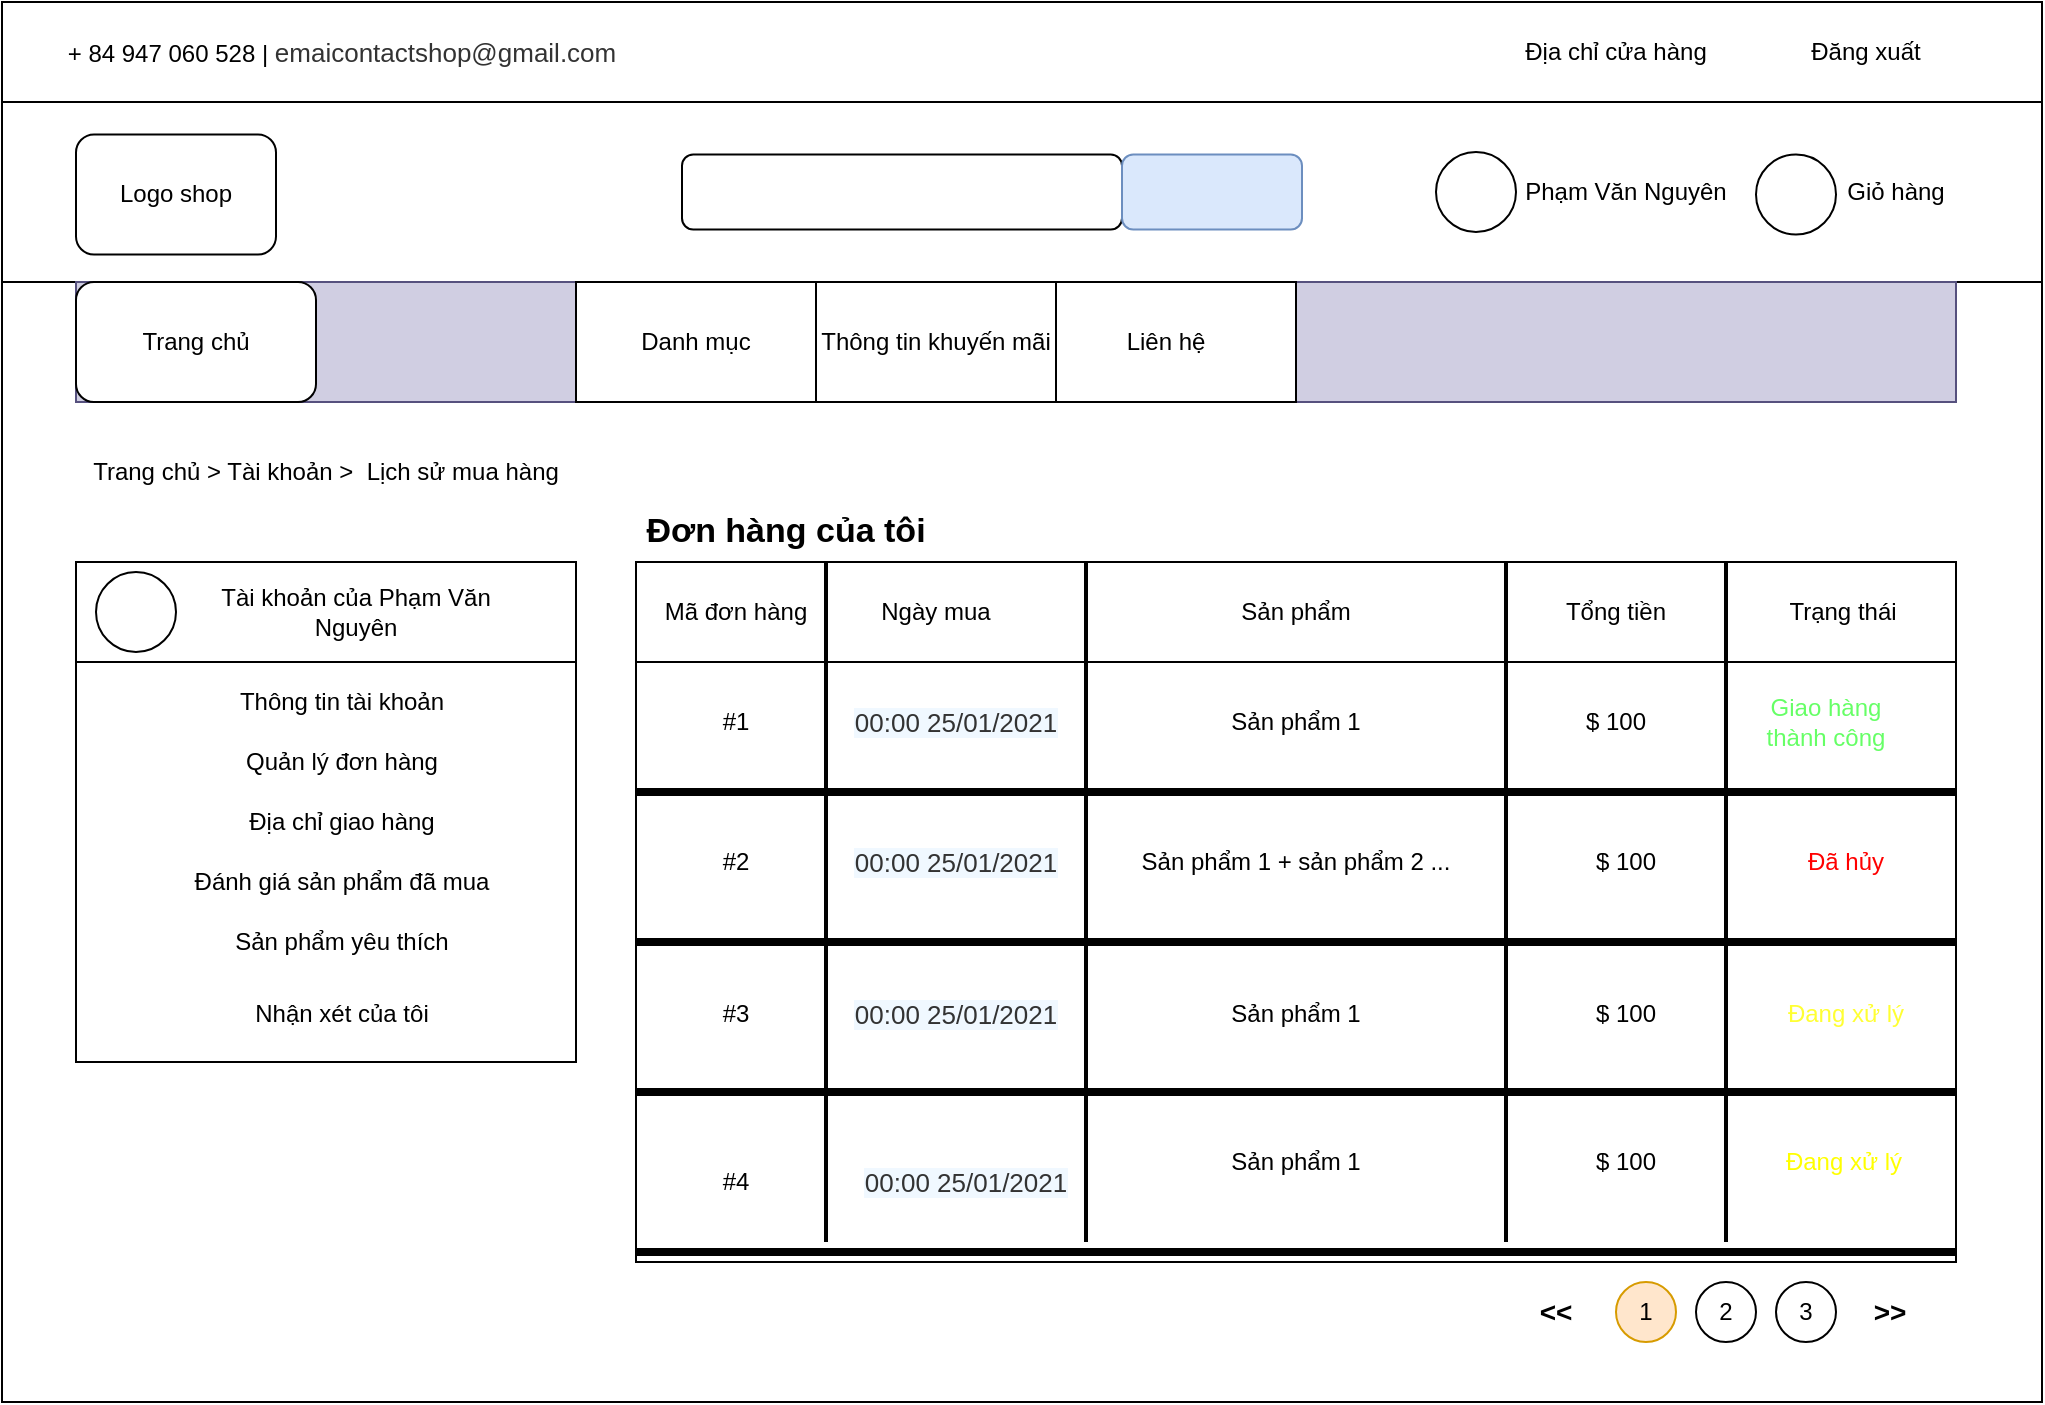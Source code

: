 <mxfile version="14.7.1" type="device"><diagram id="0QtqX7DAjQFlwyddv7q7" name="Page-1"><mxGraphModel dx="1865" dy="1690" grid="1" gridSize="10" guides="1" tooltips="1" connect="1" arrows="1" fold="1" page="1" pageScale="1" pageWidth="827" pageHeight="1169" math="0" shadow="0"><root><mxCell id="0"/><mxCell id="1" parent="0"/><mxCell id="bX4ZMoUYH5Dh1zoMPOdm-1" value="" style="rounded=0;whiteSpace=wrap;html=1;" parent="1" vertex="1"><mxGeometry x="-97" y="-1090" width="1020" height="700" as="geometry"/></mxCell><mxCell id="bX4ZMoUYH5Dh1zoMPOdm-2" value="" style="rounded=0;whiteSpace=wrap;html=1;" parent="1" vertex="1"><mxGeometry x="-97" y="-1090" width="1020" height="50" as="geometry"/></mxCell><mxCell id="bX4ZMoUYH5Dh1zoMPOdm-3" value="+ 84 947 060 528 |&amp;nbsp;&lt;span style=&quot;color: rgb(51 , 51 , 51) ; font-size: 13px ; background-color: rgb(255 , 255 , 255) ; font-family: &amp;#34;poppins&amp;#34; , sans-serif ; text-align: left&quot;&gt;emaicontactshop@gmail.com&lt;/span&gt;" style="text;html=1;strokeColor=none;fillColor=none;align=center;verticalAlign=middle;whiteSpace=wrap;rounded=0;" parent="1" vertex="1"><mxGeometry x="-97" y="-1080" width="340" height="30" as="geometry"/></mxCell><mxCell id="bX4ZMoUYH5Dh1zoMPOdm-4" value="Địa chỉ cửa hàng" style="text;html=1;align=center;verticalAlign=middle;whiteSpace=wrap;rounded=0;noLabel=0;shadow=0;glass=0;" parent="1" vertex="1"><mxGeometry x="650" y="-1077.5" width="120" height="25" as="geometry"/></mxCell><mxCell id="bX4ZMoUYH5Dh1zoMPOdm-5" value="Đăng xuất" style="text;html=1;strokeColor=none;fillColor=none;align=center;verticalAlign=middle;whiteSpace=wrap;rounded=0;" parent="1" vertex="1"><mxGeometry x="800" y="-1075" width="70" height="20" as="geometry"/></mxCell><mxCell id="bX4ZMoUYH5Dh1zoMPOdm-6" value="" style="rounded=0;whiteSpace=wrap;html=1;shadow=0;glass=0;" parent="1" vertex="1"><mxGeometry x="-97" y="-1040" width="1020" height="90" as="geometry"/></mxCell><mxCell id="bX4ZMoUYH5Dh1zoMPOdm-7" value="" style="rounded=1;whiteSpace=wrap;html=1;shadow=0;glass=0;" parent="1" vertex="1"><mxGeometry x="-60" y="-1023.75" width="100" height="60" as="geometry"/></mxCell><mxCell id="bX4ZMoUYH5Dh1zoMPOdm-8" value="" style="rounded=1;whiteSpace=wrap;html=1;shadow=0;glass=0;" parent="1" vertex="1"><mxGeometry x="243" y="-1013.75" width="220" height="37.5" as="geometry"/></mxCell><mxCell id="bX4ZMoUYH5Dh1zoMPOdm-9" value="" style="rounded=1;whiteSpace=wrap;html=1;shadow=0;glass=0;fillColor=#dae8fc;strokeColor=#6c8ebf;" parent="1" vertex="1"><mxGeometry x="463" y="-1013.75" width="90" height="37.5" as="geometry"/></mxCell><mxCell id="bX4ZMoUYH5Dh1zoMPOdm-10" value="" style="ellipse;whiteSpace=wrap;html=1;aspect=fixed;rounded=0;shadow=0;glass=0;" parent="1" vertex="1"><mxGeometry x="620" y="-1015" width="40" height="40" as="geometry"/></mxCell><mxCell id="bX4ZMoUYH5Dh1zoMPOdm-11" value="" style="ellipse;whiteSpace=wrap;html=1;aspect=fixed;rounded=0;shadow=0;glass=0;" parent="1" vertex="1"><mxGeometry x="780" y="-1013.75" width="40" height="40" as="geometry"/></mxCell><mxCell id="bX4ZMoUYH5Dh1zoMPOdm-12" value="Phạm Văn Nguyên" style="text;html=1;strokeColor=none;fillColor=none;align=center;verticalAlign=middle;whiteSpace=wrap;rounded=0;shadow=0;glass=0;" parent="1" vertex="1"><mxGeometry x="660" y="-1005" width="110" height="20" as="geometry"/></mxCell><mxCell id="bX4ZMoUYH5Dh1zoMPOdm-13" value="Giỏ hàng" style="text;html=1;strokeColor=none;fillColor=none;align=center;verticalAlign=middle;whiteSpace=wrap;rounded=0;shadow=0;glass=0;" parent="1" vertex="1"><mxGeometry x="820" y="-1005" width="60" height="20" as="geometry"/></mxCell><mxCell id="bX4ZMoUYH5Dh1zoMPOdm-14" value="Logo shop" style="text;html=1;strokeColor=none;fillColor=none;align=center;verticalAlign=middle;whiteSpace=wrap;rounded=0;shadow=0;glass=0;" parent="1" vertex="1"><mxGeometry x="-40" y="-1003.75" width="60" height="20" as="geometry"/></mxCell><mxCell id="bX4ZMoUYH5Dh1zoMPOdm-15" value="" style="rounded=0;whiteSpace=wrap;html=1;shadow=0;glass=0;fillColor=#d0cee2;strokeColor=#56517e;" parent="1" vertex="1"><mxGeometry x="-60" y="-950" width="940" height="60" as="geometry"/></mxCell><mxCell id="bX4ZMoUYH5Dh1zoMPOdm-16" value="" style="rounded=1;whiteSpace=wrap;html=1;shadow=0;glass=0;" parent="1" vertex="1"><mxGeometry x="-60" y="-950" width="120" height="60" as="geometry"/></mxCell><mxCell id="bX4ZMoUYH5Dh1zoMPOdm-17" value="" style="rounded=0;whiteSpace=wrap;html=1;shadow=0;glass=0;" parent="1" vertex="1"><mxGeometry x="190" y="-950" width="120" height="60" as="geometry"/></mxCell><mxCell id="bX4ZMoUYH5Dh1zoMPOdm-18" value="" style="rounded=0;whiteSpace=wrap;html=1;shadow=0;glass=0;" parent="1" vertex="1"><mxGeometry x="310" y="-950" width="120" height="60" as="geometry"/></mxCell><mxCell id="bX4ZMoUYH5Dh1zoMPOdm-19" value="" style="rounded=0;whiteSpace=wrap;html=1;shadow=0;glass=0;" parent="1" vertex="1"><mxGeometry x="430" y="-950" width="120" height="60" as="geometry"/></mxCell><mxCell id="bX4ZMoUYH5Dh1zoMPOdm-20" value="Trang chủ" style="text;html=1;strokeColor=none;fillColor=none;align=center;verticalAlign=middle;whiteSpace=wrap;rounded=0;shadow=0;glass=0;" parent="1" vertex="1"><mxGeometry x="-50" y="-930" width="100" height="20" as="geometry"/></mxCell><mxCell id="bX4ZMoUYH5Dh1zoMPOdm-21" value="Danh mục" style="text;html=1;strokeColor=none;fillColor=none;align=center;verticalAlign=middle;whiteSpace=wrap;rounded=0;shadow=0;glass=0;" parent="1" vertex="1"><mxGeometry x="205" y="-930" width="90" height="20" as="geometry"/></mxCell><mxCell id="bX4ZMoUYH5Dh1zoMPOdm-22" value="Thông tin khuyến mãi" style="text;html=1;strokeColor=none;fillColor=none;align=center;verticalAlign=middle;whiteSpace=wrap;rounded=0;shadow=0;glass=0;" parent="1" vertex="1"><mxGeometry x="310" y="-930" width="120" height="20" as="geometry"/></mxCell><mxCell id="bX4ZMoUYH5Dh1zoMPOdm-23" value="Liên hệ" style="text;html=1;strokeColor=none;fillColor=none;align=center;verticalAlign=middle;whiteSpace=wrap;rounded=0;shadow=0;glass=0;" parent="1" vertex="1"><mxGeometry x="440" y="-930" width="90" height="20" as="geometry"/></mxCell><mxCell id="bX4ZMoUYH5Dh1zoMPOdm-24" value="Trang chủ &amp;gt; Tài khoản &amp;gt;&amp;nbsp; Lịch sử mua hàng&lt;span style=&quot;color: rgba(0 , 0 , 0 , 0) ; font-family: monospace ; font-size: 0px&quot;&gt;%3CmxGraphModel%3E%3Croot%3E%3CmxCell%20id%3D%220%22%2F%3E%3CmxCell%20id%3D%221%22%20parent%3D%220%22%2F%3E%3CmxCell%20id%3D%222%22%20value%3D%22Trang%20ch%E1%BB%A7%20%26amp%3Bgt%3B%20Gi%E1%BB%8F%20h%C3%A0ng%22%20style%3D%22text%3Bhtml%3D1%3BstrokeColor%3Dnone%3BfillColor%3Dnone%3Balign%3Dcenter%3BverticalAlign%3Dmiddle%3BwhiteSpace%3Dwrap%3Brounded%3D0%3B%22%20vertex%3D%221%22%20parent%3D%221%22%3E%3CmxGeometry%20x%3D%22-40%22%20y%3D%22-870%22%20width%3D%22130%22%20height%3D%2230%22%20as%3D%22geometry%22%2F%3E%3C%2FmxCell%3E%3C%2Froot%3E%3C%2FmxGraphModel%3E&lt;/span&gt;" style="text;html=1;strokeColor=none;fillColor=none;align=center;verticalAlign=middle;whiteSpace=wrap;rounded=0;" parent="1" vertex="1"><mxGeometry x="-55" y="-870" width="240" height="30" as="geometry"/></mxCell><mxCell id="bX4ZMoUYH5Dh1zoMPOdm-38" value="" style="rounded=0;whiteSpace=wrap;html=1;" parent="1" vertex="1"><mxGeometry x="-60" y="-810" width="250" height="250" as="geometry"/></mxCell><mxCell id="bX4ZMoUYH5Dh1zoMPOdm-39" value="" style="rounded=0;whiteSpace=wrap;html=1;" parent="1" vertex="1"><mxGeometry x="-60" y="-810" width="250" height="50" as="geometry"/></mxCell><mxCell id="bX4ZMoUYH5Dh1zoMPOdm-40" value="" style="ellipse;whiteSpace=wrap;html=1;aspect=fixed;" parent="1" vertex="1"><mxGeometry x="-50" y="-805" width="40" height="40" as="geometry"/></mxCell><mxCell id="bX4ZMoUYH5Dh1zoMPOdm-41" value="Tài khoản của Phạm Văn Nguyên" style="text;html=1;strokeColor=none;fillColor=none;align=center;verticalAlign=middle;whiteSpace=wrap;rounded=0;" parent="1" vertex="1"><mxGeometry x="-10" y="-795" width="180" height="20" as="geometry"/></mxCell><mxCell id="bX4ZMoUYH5Dh1zoMPOdm-42" value="Thông tin tài khoản" style="text;html=1;strokeColor=none;fillColor=none;align=center;verticalAlign=middle;whiteSpace=wrap;rounded=0;" parent="1" vertex="1"><mxGeometry x="-32" y="-750" width="210" height="20" as="geometry"/></mxCell><mxCell id="bX4ZMoUYH5Dh1zoMPOdm-43" value="Quản lý đơn hàng" style="text;html=1;strokeColor=none;fillColor=none;align=center;verticalAlign=middle;whiteSpace=wrap;rounded=0;" parent="1" vertex="1"><mxGeometry x="-32" y="-720" width="210" height="20" as="geometry"/></mxCell><mxCell id="bX4ZMoUYH5Dh1zoMPOdm-44" value="Địa chỉ giao hàng" style="text;html=1;strokeColor=none;fillColor=none;align=center;verticalAlign=middle;whiteSpace=wrap;rounded=0;" parent="1" vertex="1"><mxGeometry x="-32" y="-690" width="210" height="20" as="geometry"/></mxCell><mxCell id="bX4ZMoUYH5Dh1zoMPOdm-45" value="Đánh giá sản phẩm đã mua" style="text;html=1;strokeColor=none;fillColor=none;align=center;verticalAlign=middle;whiteSpace=wrap;rounded=0;" parent="1" vertex="1"><mxGeometry x="-32" y="-660" width="210" height="20" as="geometry"/></mxCell><mxCell id="bX4ZMoUYH5Dh1zoMPOdm-46" value="Sản phẩm yêu thích" style="text;html=1;strokeColor=none;fillColor=none;align=center;verticalAlign=middle;whiteSpace=wrap;rounded=0;" parent="1" vertex="1"><mxGeometry x="-32" y="-630" width="210" height="20" as="geometry"/></mxCell><mxCell id="bX4ZMoUYH5Dh1zoMPOdm-47" value="Nhận xét của tôi" style="text;html=1;strokeColor=none;fillColor=none;align=center;verticalAlign=middle;whiteSpace=wrap;rounded=0;" parent="1" vertex="1"><mxGeometry x="-32" y="-594" width="210" height="20" as="geometry"/></mxCell><mxCell id="bX4ZMoUYH5Dh1zoMPOdm-48" value="" style="rounded=0;whiteSpace=wrap;html=1;" parent="1" vertex="1"><mxGeometry x="220" y="-810" width="660" height="350" as="geometry"/></mxCell><mxCell id="bX4ZMoUYH5Dh1zoMPOdm-49" value="Đơn hàng của tôi" style="text;html=1;strokeColor=none;fillColor=none;align=center;verticalAlign=middle;whiteSpace=wrap;rounded=0;fontSize=17;fontStyle=1" parent="1" vertex="1"><mxGeometry x="220" y="-840" width="150" height="30" as="geometry"/></mxCell><mxCell id="bX4ZMoUYH5Dh1zoMPOdm-51" value="" style="rounded=0;whiteSpace=wrap;html=1;fontSize=17;" parent="1" vertex="1"><mxGeometry x="220" y="-810" width="660" height="50" as="geometry"/></mxCell><mxCell id="bX4ZMoUYH5Dh1zoMPOdm-52" value="Mã đơn hàng" style="text;html=1;strokeColor=none;fillColor=none;align=center;verticalAlign=middle;whiteSpace=wrap;rounded=0;fontSize=12;" parent="1" vertex="1"><mxGeometry x="230" y="-795" width="80" height="20" as="geometry"/></mxCell><mxCell id="bX4ZMoUYH5Dh1zoMPOdm-53" value="Ngày mua" style="text;html=1;strokeColor=none;fillColor=none;align=center;verticalAlign=middle;whiteSpace=wrap;rounded=0;fontSize=12;" parent="1" vertex="1"><mxGeometry x="325" y="-795" width="90" height="20" as="geometry"/></mxCell><mxCell id="bX4ZMoUYH5Dh1zoMPOdm-54" value="Sản phẩm" style="text;html=1;strokeColor=none;fillColor=none;align=center;verticalAlign=middle;whiteSpace=wrap;rounded=0;fontSize=12;" parent="1" vertex="1"><mxGeometry x="490" y="-795" width="120" height="20" as="geometry"/></mxCell><mxCell id="bX4ZMoUYH5Dh1zoMPOdm-55" value="Tổng tiền" style="text;html=1;strokeColor=none;fillColor=none;align=center;verticalAlign=middle;whiteSpace=wrap;rounded=0;fontSize=12;" parent="1" vertex="1"><mxGeometry x="670" y="-795" width="80" height="20" as="geometry"/></mxCell><mxCell id="bX4ZMoUYH5Dh1zoMPOdm-56" value="Trạng thái" style="text;html=1;strokeColor=none;fillColor=none;align=center;verticalAlign=middle;whiteSpace=wrap;rounded=0;fontSize=12;" parent="1" vertex="1"><mxGeometry x="787" y="-795" width="73" height="20" as="geometry"/></mxCell><mxCell id="bX4ZMoUYH5Dh1zoMPOdm-57" value="" style="line;strokeWidth=2;direction=south;html=1;fontSize=12;" parent="1" vertex="1"><mxGeometry x="310" y="-810" width="10" height="340" as="geometry"/></mxCell><mxCell id="bX4ZMoUYH5Dh1zoMPOdm-58" value="" style="line;strokeWidth=2;direction=south;html=1;fontSize=12;" parent="1" vertex="1"><mxGeometry x="440" y="-810" width="10" height="340" as="geometry"/></mxCell><mxCell id="bX4ZMoUYH5Dh1zoMPOdm-60" value="" style="line;strokeWidth=2;direction=south;html=1;fontSize=12;" parent="1" vertex="1"><mxGeometry x="650" y="-810" width="10" height="340" as="geometry"/></mxCell><mxCell id="bX4ZMoUYH5Dh1zoMPOdm-61" value="" style="line;strokeWidth=2;direction=south;html=1;fontSize=12;" parent="1" vertex="1"><mxGeometry x="760" y="-810" width="10" height="340" as="geometry"/></mxCell><mxCell id="bX4ZMoUYH5Dh1zoMPOdm-62" value="" style="line;strokeWidth=4;html=1;perimeter=backbonePerimeter;points=[];outlineConnect=0;fontSize=12;" parent="1" vertex="1"><mxGeometry x="220" y="-700" width="660" height="10" as="geometry"/></mxCell><mxCell id="bX4ZMoUYH5Dh1zoMPOdm-63" value="" style="line;strokeWidth=4;html=1;perimeter=backbonePerimeter;points=[];outlineConnect=0;fontSize=12;" parent="1" vertex="1"><mxGeometry x="220" y="-625" width="660" height="10" as="geometry"/></mxCell><mxCell id="bX4ZMoUYH5Dh1zoMPOdm-64" value="" style="line;strokeWidth=4;html=1;perimeter=backbonePerimeter;points=[];outlineConnect=0;fontSize=12;" parent="1" vertex="1"><mxGeometry x="220" y="-550" width="660" height="10" as="geometry"/></mxCell><mxCell id="bX4ZMoUYH5Dh1zoMPOdm-65" value="" style="line;strokeWidth=4;html=1;perimeter=backbonePerimeter;points=[];outlineConnect=0;fontSize=12;" parent="1" vertex="1"><mxGeometry x="220" y="-470" width="660" height="10" as="geometry"/></mxCell><mxCell id="bX4ZMoUYH5Dh1zoMPOdm-66" value="" style="ellipse;whiteSpace=wrap;html=1;aspect=fixed;fontSize=12;fillColor=#ffe6cc;strokeColor=#d79b00;" parent="1" vertex="1"><mxGeometry x="710" y="-450" width="30" height="30" as="geometry"/></mxCell><mxCell id="bX4ZMoUYH5Dh1zoMPOdm-67" value="" style="ellipse;whiteSpace=wrap;html=1;aspect=fixed;fontSize=12;" parent="1" vertex="1"><mxGeometry x="750" y="-450" width="30" height="30" as="geometry"/></mxCell><mxCell id="bX4ZMoUYH5Dh1zoMPOdm-68" value="" style="ellipse;whiteSpace=wrap;html=1;aspect=fixed;fontSize=12;" parent="1" vertex="1"><mxGeometry x="790" y="-450" width="30" height="30" as="geometry"/></mxCell><mxCell id="bX4ZMoUYH5Dh1zoMPOdm-69" value="&lt;b&gt;&lt;font style=&quot;font-size: 14px&quot;&gt;&amp;lt;&amp;lt;&lt;/font&gt;&lt;/b&gt;" style="text;html=1;strokeColor=none;fillColor=none;align=center;verticalAlign=middle;whiteSpace=wrap;rounded=0;fontSize=12;" parent="1" vertex="1"><mxGeometry x="660" y="-445" width="40" height="20" as="geometry"/></mxCell><mxCell id="bX4ZMoUYH5Dh1zoMPOdm-70" value="&lt;b&gt;&lt;font style=&quot;font-size: 14px&quot;&gt;&amp;gt;&amp;gt;&lt;/font&gt;&lt;/b&gt;" style="text;html=1;strokeColor=none;fillColor=none;align=center;verticalAlign=middle;whiteSpace=wrap;rounded=0;fontSize=12;" parent="1" vertex="1"><mxGeometry x="827" y="-445" width="40" height="20" as="geometry"/></mxCell><mxCell id="bX4ZMoUYH5Dh1zoMPOdm-72" value="1" style="text;html=1;align=center;verticalAlign=middle;whiteSpace=wrap;rounded=0;fontSize=12;" parent="1" vertex="1"><mxGeometry x="710" y="-445" width="30" height="20" as="geometry"/></mxCell><mxCell id="bX4ZMoUYH5Dh1zoMPOdm-73" value="2" style="text;html=1;strokeColor=none;fillColor=none;align=center;verticalAlign=middle;whiteSpace=wrap;rounded=0;fontSize=12;" parent="1" vertex="1"><mxGeometry x="750" y="-445" width="30" height="20" as="geometry"/></mxCell><mxCell id="bX4ZMoUYH5Dh1zoMPOdm-74" value="3" style="text;html=1;strokeColor=none;fillColor=none;align=center;verticalAlign=middle;whiteSpace=wrap;rounded=0;fontSize=12;" parent="1" vertex="1"><mxGeometry x="790" y="-445" width="30" height="20" as="geometry"/></mxCell><mxCell id="bX4ZMoUYH5Dh1zoMPOdm-75" value="#1" style="text;html=1;strokeColor=none;fillColor=none;align=center;verticalAlign=middle;whiteSpace=wrap;rounded=0;fontSize=12;" parent="1" vertex="1"><mxGeometry x="250" y="-740" width="40" height="20" as="geometry"/></mxCell><mxCell id="bX4ZMoUYH5Dh1zoMPOdm-76" value="#2" style="text;html=1;strokeColor=none;fillColor=none;align=center;verticalAlign=middle;whiteSpace=wrap;rounded=0;fontSize=12;" parent="1" vertex="1"><mxGeometry x="250" y="-670" width="40" height="20" as="geometry"/></mxCell><mxCell id="bX4ZMoUYH5Dh1zoMPOdm-77" value="#3" style="text;html=1;strokeColor=none;fillColor=none;align=center;verticalAlign=middle;whiteSpace=wrap;rounded=0;fontSize=12;" parent="1" vertex="1"><mxGeometry x="250" y="-594" width="40" height="20" as="geometry"/></mxCell><mxCell id="bX4ZMoUYH5Dh1zoMPOdm-78" value="#4" style="text;html=1;strokeColor=none;fillColor=none;align=center;verticalAlign=middle;whiteSpace=wrap;rounded=0;fontSize=12;" parent="1" vertex="1"><mxGeometry x="250" y="-510" width="40" height="20" as="geometry"/></mxCell><mxCell id="bX4ZMoUYH5Dh1zoMPOdm-79" value="&lt;span style=&quot;color: rgb(51 , 51 , 51) ; font-family: &amp;#34;poppins&amp;#34; , sans-serif ; font-size: 13px ; text-align: left ; background-color: rgb(240 , 248 , 255)&quot;&gt;00:00 25/01/2021&lt;/span&gt;" style="text;html=1;strokeColor=none;fillColor=none;align=center;verticalAlign=middle;whiteSpace=wrap;rounded=0;fontSize=12;" parent="1" vertex="1"><mxGeometry x="325" y="-740" width="110" height="20" as="geometry"/></mxCell><mxCell id="bX4ZMoUYH5Dh1zoMPOdm-80" value="&lt;span style=&quot;color: rgb(51 , 51 , 51) ; font-family: &amp;#34;poppins&amp;#34; , sans-serif ; font-size: 13px ; text-align: left ; background-color: rgb(240 , 248 , 255)&quot;&gt;00:00 25/01/2021&lt;/span&gt;" style="text;html=1;strokeColor=none;fillColor=none;align=center;verticalAlign=middle;whiteSpace=wrap;rounded=0;fontSize=12;" parent="1" vertex="1"><mxGeometry x="325" y="-670" width="110" height="20" as="geometry"/></mxCell><mxCell id="bX4ZMoUYH5Dh1zoMPOdm-81" value="&lt;span style=&quot;color: rgb(51 , 51 , 51) ; font-family: &amp;#34;poppins&amp;#34; , sans-serif ; font-size: 13px ; text-align: left ; background-color: rgb(240 , 248 , 255)&quot;&gt;00:00 25/01/2021&lt;/span&gt;" style="text;html=1;strokeColor=none;fillColor=none;align=center;verticalAlign=middle;whiteSpace=wrap;rounded=0;fontSize=12;" parent="1" vertex="1"><mxGeometry x="325" y="-594" width="110" height="20" as="geometry"/></mxCell><mxCell id="bX4ZMoUYH5Dh1zoMPOdm-82" value="&lt;span style=&quot;color: rgb(51 , 51 , 51) ; font-family: &amp;#34;poppins&amp;#34; , sans-serif ; font-size: 13px ; text-align: left ; background-color: rgb(240 , 248 , 255)&quot;&gt;00:00 25/01/2021&lt;/span&gt;" style="text;html=1;strokeColor=none;fillColor=none;align=center;verticalAlign=middle;whiteSpace=wrap;rounded=0;fontSize=12;" parent="1" vertex="1"><mxGeometry x="330" y="-510" width="110" height="20" as="geometry"/></mxCell><mxCell id="bX4ZMoUYH5Dh1zoMPOdm-83" value="Sản phẩm 1" style="text;html=1;strokeColor=none;fillColor=none;align=center;verticalAlign=middle;whiteSpace=wrap;rounded=0;fontSize=12;" parent="1" vertex="1"><mxGeometry x="470" y="-740" width="160" height="20" as="geometry"/></mxCell><mxCell id="bX4ZMoUYH5Dh1zoMPOdm-84" value="Sản phẩm 1 + sản phẩm 2 ..." style="text;html=1;strokeColor=none;fillColor=none;align=center;verticalAlign=middle;whiteSpace=wrap;rounded=0;fontSize=12;" parent="1" vertex="1"><mxGeometry x="470" y="-670" width="160" height="20" as="geometry"/></mxCell><mxCell id="bX4ZMoUYH5Dh1zoMPOdm-85" value="Sản phẩm 1" style="text;html=1;strokeColor=none;fillColor=none;align=center;verticalAlign=middle;whiteSpace=wrap;rounded=0;fontSize=12;" parent="1" vertex="1"><mxGeometry x="470" y="-594" width="160" height="20" as="geometry"/></mxCell><mxCell id="bX4ZMoUYH5Dh1zoMPOdm-86" value="Sản phẩm 1" style="text;html=1;strokeColor=none;fillColor=none;align=center;verticalAlign=middle;whiteSpace=wrap;rounded=0;fontSize=12;" parent="1" vertex="1"><mxGeometry x="470" y="-520" width="160" height="20" as="geometry"/></mxCell><mxCell id="bX4ZMoUYH5Dh1zoMPOdm-87" value="$ 100" style="text;html=1;strokeColor=none;fillColor=none;align=center;verticalAlign=middle;whiteSpace=wrap;rounded=0;fontSize=12;" parent="1" vertex="1"><mxGeometry x="690" y="-740" width="40" height="20" as="geometry"/></mxCell><mxCell id="bX4ZMoUYH5Dh1zoMPOdm-88" value="$ 100" style="text;html=1;strokeColor=none;fillColor=none;align=center;verticalAlign=middle;whiteSpace=wrap;rounded=0;fontSize=12;" parent="1" vertex="1"><mxGeometry x="695" y="-670" width="40" height="20" as="geometry"/></mxCell><mxCell id="bX4ZMoUYH5Dh1zoMPOdm-89" value="$ 100" style="text;html=1;strokeColor=none;fillColor=none;align=center;verticalAlign=middle;whiteSpace=wrap;rounded=0;fontSize=12;" parent="1" vertex="1"><mxGeometry x="695" y="-594" width="40" height="20" as="geometry"/></mxCell><mxCell id="bX4ZMoUYH5Dh1zoMPOdm-90" value="$ 100" style="text;html=1;strokeColor=none;fillColor=none;align=center;verticalAlign=middle;whiteSpace=wrap;rounded=0;fontSize=12;" parent="1" vertex="1"><mxGeometry x="695" y="-520" width="40" height="20" as="geometry"/></mxCell><mxCell id="bX4ZMoUYH5Dh1zoMPOdm-91" value="&lt;font color=&quot;#66ff66&quot;&gt;Giao hàng thành công&lt;/font&gt;" style="text;html=1;strokeColor=none;fillColor=none;align=center;verticalAlign=middle;whiteSpace=wrap;rounded=0;fontSize=12;" parent="1" vertex="1"><mxGeometry x="770" y="-740" width="90" height="20" as="geometry"/></mxCell><mxCell id="bX4ZMoUYH5Dh1zoMPOdm-92" value="&lt;font color=&quot;#ff0000&quot;&gt;Đã hủy&lt;/font&gt;" style="text;html=1;strokeColor=none;fillColor=none;align=center;verticalAlign=middle;whiteSpace=wrap;rounded=0;fontSize=12;" parent="1" vertex="1"><mxGeometry x="780" y="-670" width="90" height="20" as="geometry"/></mxCell><mxCell id="bX4ZMoUYH5Dh1zoMPOdm-93" value="&lt;font color=&quot;#ffff33&quot;&gt;Đang xử lý&lt;/font&gt;" style="text;html=1;strokeColor=none;fillColor=none;align=center;verticalAlign=middle;whiteSpace=wrap;rounded=0;fontSize=12;" parent="1" vertex="1"><mxGeometry x="780" y="-594" width="90" height="20" as="geometry"/></mxCell><mxCell id="bX4ZMoUYH5Dh1zoMPOdm-94" value="&lt;font color=&quot;#ffff00&quot;&gt;Đang xử lý&lt;/font&gt;" style="text;html=1;strokeColor=none;fillColor=none;align=center;verticalAlign=middle;whiteSpace=wrap;rounded=0;fontSize=12;" parent="1" vertex="1"><mxGeometry x="778.5" y="-520" width="90" height="20" as="geometry"/></mxCell></root></mxGraphModel></diagram></mxfile>